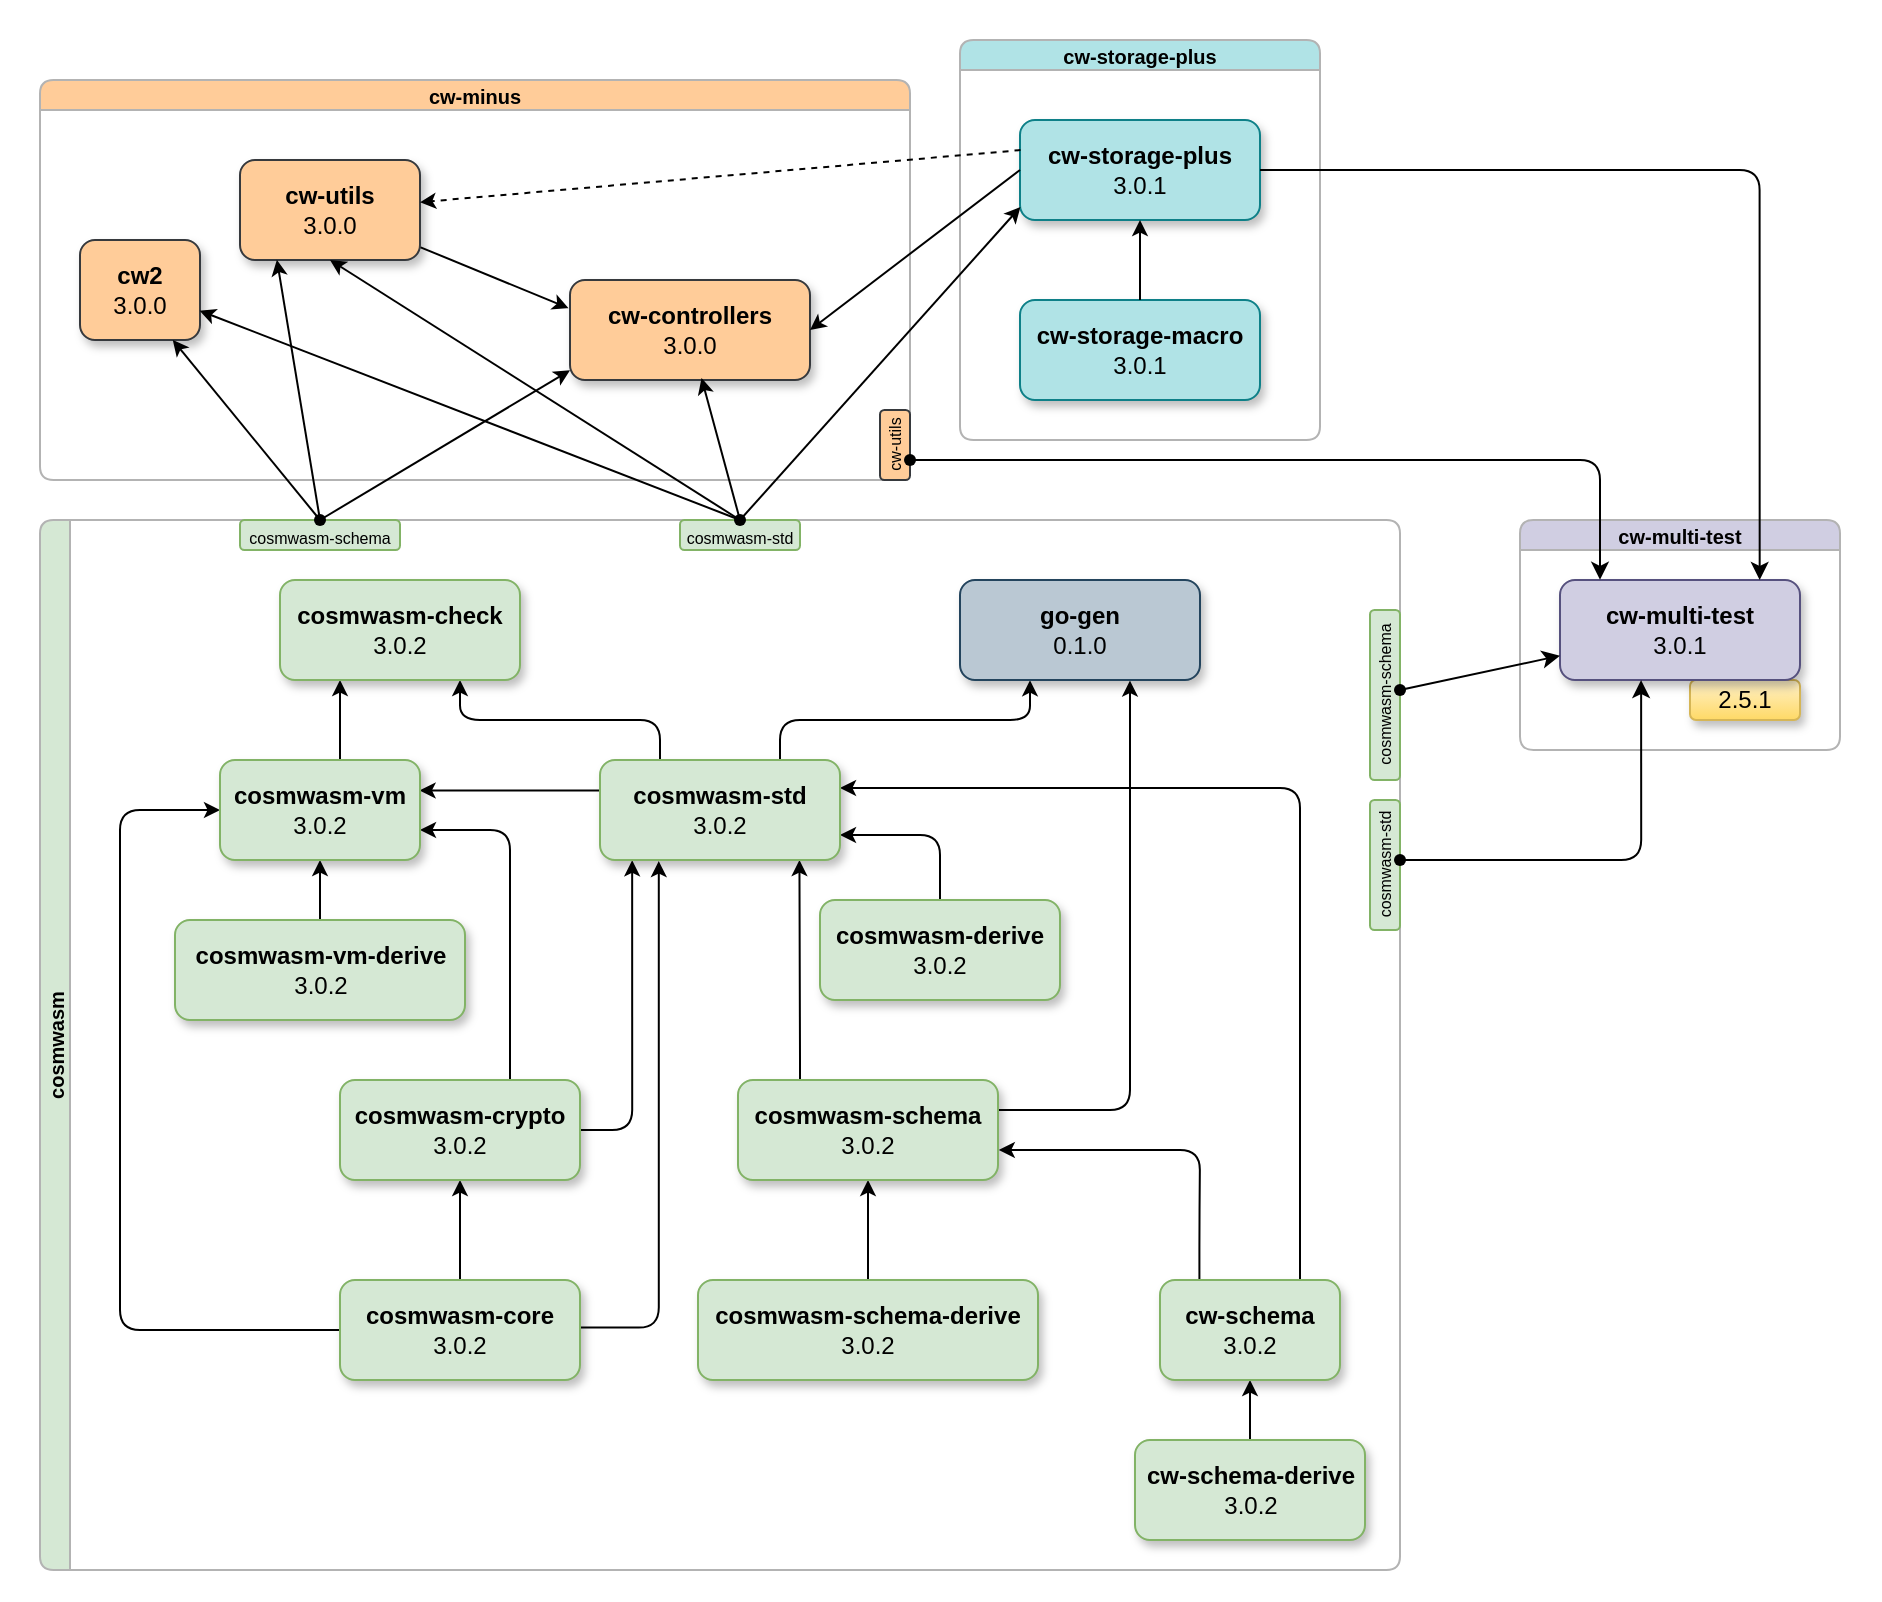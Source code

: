 <mxfile version="28.0.6">
  <diagram name="Strona-1" id="g_sFPEgD2kjfMV7_-Lf5">
    <mxGraphModel dx="1338" dy="769" grid="1" gridSize="5" guides="1" tooltips="1" connect="1" arrows="1" fold="1" page="1" pageScale="1" pageWidth="1654" pageHeight="1169" background="#ffffff" math="0" shadow="0">
      <root>
        <mxCell id="0" />
        <mxCell id="1" parent="0" />
        <mxCell id="6uAw8xBfnVH4JJ780lHa-17" value="" style="swimlane;startSize=0;rounded=0;strokeColor=none;swimlaneFillColor=default;swimlaneLine=0;shadow=0;fillStyle=auto;" parent="1" vertex="1">
          <mxGeometry x="20" y="20" width="940" height="800" as="geometry">
            <mxRectangle x="20" y="20" width="30" height="25" as="alternateBounds" />
          </mxGeometry>
        </mxCell>
        <mxCell id="6uAw8xBfnVH4JJ780lHa-4" value="cw-multi-test" style="swimlane;whiteSpace=wrap;html=1;fillColor=#D0CEE2;rounded=1;strokeColor=#B3B3B3;fontSize=10;startSize=15;swimlaneFillColor=default;" parent="6uAw8xBfnVH4JJ780lHa-17" vertex="1">
          <mxGeometry x="760" y="260" width="160" height="115" as="geometry" />
        </mxCell>
        <mxCell id="KS1XIBlpQcmgbvBn591E-1" value="&lt;div&gt;2.5.1&lt;/div&gt;" style="rounded=1;whiteSpace=wrap;html=1;fillColor=#fff2cc;strokeColor=#d6b656;shadow=1;align=center;verticalAlign=middle;fontFamily=Helvetica;fontSize=12;gradientColor=#ffd966;" parent="6uAw8xBfnVH4JJ780lHa-4" vertex="1">
          <mxGeometry x="85" y="80" width="55" height="20" as="geometry" />
        </mxCell>
        <mxCell id="6uAw8xBfnVH4JJ780lHa-5" value="&lt;b&gt;cw-multi-test&lt;/b&gt;&lt;div&gt;&lt;div&gt;3.0.1&lt;/div&gt;&lt;/div&gt;" style="rounded=1;whiteSpace=wrap;html=1;fillColor=#d0cee2;strokeColor=#56517e;shadow=1;" parent="6uAw8xBfnVH4JJ780lHa-4" vertex="1">
          <mxGeometry x="20" y="30" width="120" height="50" as="geometry" />
        </mxCell>
        <mxCell id="xYi-b84WzYEuYBwjNvaO-46" value="cw-minus" style="swimlane;whiteSpace=wrap;html=1;fontFamily=Helvetica;fontSize=10;fontColor=default;labelBackgroundColor=none;strokeColor=#B3B3B3;rounded=1;shadow=0;swimlaneLine=1;fillColor=#FFCC99;startSize=15;fillStyle=auto;swimlaneFillColor=#FFFFFF;" parent="6uAw8xBfnVH4JJ780lHa-17" vertex="1">
          <mxGeometry x="20" y="40" width="435" height="200" as="geometry" />
        </mxCell>
        <mxCell id="xYi-b84WzYEuYBwjNvaO-16" style="shape=connector;rounded=0;orthogonalLoop=1;jettySize=auto;html=1;entryX=-0.006;entryY=0.282;entryDx=0;entryDy=0;strokeColor=default;align=center;verticalAlign=middle;fontFamily=Helvetica;fontSize=11;fontColor=default;labelBackgroundColor=default;startSize=5;endArrow=classic;endFill=1;endSize=5;entryPerimeter=0;" parent="xYi-b84WzYEuYBwjNvaO-46" source="xYi-b84WzYEuYBwjNvaO-13" target="xYi-b84WzYEuYBwjNvaO-14" edge="1">
          <mxGeometry relative="1" as="geometry" />
        </mxCell>
        <mxCell id="xYi-b84WzYEuYBwjNvaO-13" value="&lt;b&gt;cw-utils&lt;/b&gt;&lt;div&gt;&lt;div&gt;3.0&lt;span style=&quot;background-color: transparent; color: light-dark(rgb(0, 0, 0), rgb(255, 255, 255));&quot;&gt;.0&lt;/span&gt;&lt;/div&gt;&lt;/div&gt;" style="rounded=1;whiteSpace=wrap;html=1;fillColor=#ffcc99;strokeColor=#36393d;shadow=1;align=center;verticalAlign=middle;fontFamily=Helvetica;fontSize=12;" parent="xYi-b84WzYEuYBwjNvaO-46" vertex="1">
          <mxGeometry x="100" y="40" width="90" height="50" as="geometry" />
        </mxCell>
        <mxCell id="xYi-b84WzYEuYBwjNvaO-14" value="&lt;b&gt;cw-controllers&lt;/b&gt;&lt;div&gt;&lt;div&gt;3.0&lt;span style=&quot;background-color: transparent; color: light-dark(rgb(0, 0, 0), rgb(255, 255, 255));&quot;&gt;.0&lt;/span&gt;&lt;/div&gt;&lt;/div&gt;" style="rounded=1;whiteSpace=wrap;html=1;fillColor=#ffcc99;strokeColor=#36393d;shadow=1;align=center;verticalAlign=middle;fontFamily=Helvetica;fontSize=12;" parent="xYi-b84WzYEuYBwjNvaO-46" vertex="1">
          <mxGeometry x="265" y="100" width="120" height="50" as="geometry" />
        </mxCell>
        <mxCell id="xYi-b84WzYEuYBwjNvaO-15" value="&lt;b&gt;cw2&lt;/b&gt;&lt;div&gt;&lt;div&gt;3.0&lt;span style=&quot;background-color: transparent; color: light-dark(rgb(0, 0, 0), rgb(255, 255, 255));&quot;&gt;.0&lt;/span&gt;&lt;/div&gt;&lt;/div&gt;" style="rounded=1;whiteSpace=wrap;html=1;fillColor=#ffcc99;strokeColor=#36393d;shadow=1;align=center;verticalAlign=middle;fontFamily=Helvetica;fontSize=12;" parent="xYi-b84WzYEuYBwjNvaO-46" vertex="1">
          <mxGeometry x="20" y="80" width="60" height="50" as="geometry" />
        </mxCell>
        <mxCell id="6uAw8xBfnVH4JJ780lHa-13" value="&lt;font style=&quot;font-size: 8px;&quot;&gt;cw-utils&lt;/font&gt;" style="rounded=1;whiteSpace=wrap;html=1;fillColor=#ffcc99;strokeColor=#36393d;shadow=0;glass=0;verticalAlign=bottom;rotation=-90;" parent="xYi-b84WzYEuYBwjNvaO-46" vertex="1">
          <mxGeometry x="410" y="175" width="35" height="15" as="geometry" />
        </mxCell>
        <mxCell id="xYi-b84WzYEuYBwjNvaO-24" style="shape=connector;rounded=0;orthogonalLoop=1;jettySize=auto;html=1;entryX=0.5;entryY=1;entryDx=0;entryDy=0;strokeColor=default;align=center;verticalAlign=middle;fontFamily=Helvetica;fontSize=11;fontColor=default;labelBackgroundColor=default;startSize=5;endArrow=classic;endFill=1;endSize=5;exitX=0.549;exitY=0.627;exitDx=0;exitDy=0;exitPerimeter=0;" parent="6uAw8xBfnVH4JJ780lHa-17" source="xYi-b84WzYEuYBwjNvaO-28" target="xYi-b84WzYEuYBwjNvaO-13" edge="1">
          <mxGeometry relative="1" as="geometry" />
        </mxCell>
        <mxCell id="xYi-b84WzYEuYBwjNvaO-23" style="shape=connector;rounded=0;orthogonalLoop=1;jettySize=auto;html=1;entryX=0.548;entryY=0.981;entryDx=0;entryDy=0;entryPerimeter=0;strokeColor=default;align=center;verticalAlign=middle;fontFamily=Helvetica;fontSize=11;fontColor=default;labelBackgroundColor=default;startSize=5;endArrow=classic;endFill=1;endSize=5;" parent="6uAw8xBfnVH4JJ780lHa-17" source="xYi-b84WzYEuYBwjNvaO-28" target="xYi-b84WzYEuYBwjNvaO-14" edge="1">
          <mxGeometry relative="1" as="geometry" />
        </mxCell>
        <mxCell id="xYi-b84WzYEuYBwjNvaO-30" style="shape=connector;rounded=0;orthogonalLoop=1;jettySize=auto;html=1;entryX=0.997;entryY=0.707;entryDx=0;entryDy=0;entryPerimeter=0;strokeColor=default;align=center;verticalAlign=middle;fontFamily=Helvetica;fontSize=11;fontColor=default;labelBackgroundColor=default;startSize=5;endArrow=classic;endFill=1;endSize=5;exitX=0.302;exitY=0.64;exitDx=0;exitDy=0;exitPerimeter=0;" parent="6uAw8xBfnVH4JJ780lHa-17" source="xYi-b84WzYEuYBwjNvaO-28" target="xYi-b84WzYEuYBwjNvaO-15" edge="1">
          <mxGeometry relative="1" as="geometry" />
        </mxCell>
        <mxCell id="xYi-b84WzYEuYBwjNvaO-35" style="shape=connector;rounded=0;orthogonalLoop=1;jettySize=auto;html=1;entryX=0.773;entryY=0.999;entryDx=0;entryDy=0;strokeColor=default;align=center;verticalAlign=middle;fontFamily=Helvetica;fontSize=11;fontColor=default;labelBackgroundColor=default;startSize=5;endArrow=classic;endFill=1;endSize=5;entryPerimeter=0;" parent="6uAw8xBfnVH4JJ780lHa-17" source="xYi-b84WzYEuYBwjNvaO-34" target="xYi-b84WzYEuYBwjNvaO-15" edge="1">
          <mxGeometry relative="1" as="geometry" />
        </mxCell>
        <mxCell id="xYi-b84WzYEuYBwjNvaO-36" style="shape=connector;rounded=0;orthogonalLoop=1;jettySize=auto;html=1;entryX=0.205;entryY=0.998;entryDx=0;entryDy=0;strokeColor=default;align=center;verticalAlign=middle;fontFamily=Helvetica;fontSize=11;fontColor=default;labelBackgroundColor=default;startSize=5;endArrow=classic;endFill=1;endSize=5;entryPerimeter=0;" parent="6uAw8xBfnVH4JJ780lHa-17" source="xYi-b84WzYEuYBwjNvaO-34" target="xYi-b84WzYEuYBwjNvaO-13" edge="1">
          <mxGeometry relative="1" as="geometry" />
        </mxCell>
        <mxCell id="xYi-b84WzYEuYBwjNvaO-37" style="shape=connector;rounded=0;orthogonalLoop=1;jettySize=auto;html=1;entryX=0;entryY=0.903;entryDx=0;entryDy=0;entryPerimeter=0;strokeColor=default;align=center;verticalAlign=middle;fontFamily=Helvetica;fontSize=11;fontColor=default;labelBackgroundColor=default;startSize=5;endArrow=classic;endFill=1;endSize=5;" parent="6uAw8xBfnVH4JJ780lHa-17" source="xYi-b84WzYEuYBwjNvaO-34" target="xYi-b84WzYEuYBwjNvaO-14" edge="1">
          <mxGeometry relative="1" as="geometry" />
        </mxCell>
        <mxCell id="6uAw8xBfnVH4JJ780lHa-1" value="cw-storage-plus" style="swimlane;whiteSpace=wrap;html=1;rounded=1;strokeColor=#B3B3B3;fillColor=#B0E3E6;fontSize=10;startSize=15;swimlaneFillColor=default;" parent="6uAw8xBfnVH4JJ780lHa-17" vertex="1">
          <mxGeometry x="480" y="20" width="180" height="200" as="geometry" />
        </mxCell>
        <mxCell id="xYi-b84WzYEuYBwjNvaO-1" value="&lt;b&gt;cw-storage-plus&lt;/b&gt;&lt;div&gt;&lt;div&gt;3.0.1&lt;/div&gt;&lt;/div&gt;" style="rounded=1;whiteSpace=wrap;html=1;fillColor=#b0e3e6;strokeColor=#0e8088;shadow=1;" parent="6uAw8xBfnVH4JJ780lHa-1" vertex="1">
          <mxGeometry x="30" y="40" width="120" height="50" as="geometry" />
        </mxCell>
        <mxCell id="xYi-b84WzYEuYBwjNvaO-2" value="&lt;b&gt;cw-storage-macro&lt;/b&gt;&lt;div&gt;&lt;div&gt;3.0.1&lt;/div&gt;&lt;/div&gt;" style="rounded=1;whiteSpace=wrap;html=1;fillColor=#b0e3e6;strokeColor=#0e8088;shadow=1;" parent="6uAw8xBfnVH4JJ780lHa-1" vertex="1">
          <mxGeometry x="30" y="130" width="120" height="50" as="geometry" />
        </mxCell>
        <mxCell id="xYi-b84WzYEuYBwjNvaO-5" style="shape=connector;rounded=0;orthogonalLoop=1;jettySize=auto;html=1;entryX=0.5;entryY=1;entryDx=0;entryDy=0;strokeColor=default;align=center;verticalAlign=middle;fontFamily=Helvetica;fontSize=11;fontColor=default;labelBackgroundColor=default;startSize=5;endArrow=classic;endFill=1;endSize=5;" parent="6uAw8xBfnVH4JJ780lHa-1" source="xYi-b84WzYEuYBwjNvaO-2" target="xYi-b84WzYEuYBwjNvaO-1" edge="1">
          <mxGeometry relative="1" as="geometry" />
        </mxCell>
        <mxCell id="xYi-b84WzYEuYBwjNvaO-45" value="cosmwasm" style="swimlane;horizontal=0;whiteSpace=wrap;html=1;fontFamily=Helvetica;fontSize=10;fontColor=default;labelBackgroundColor=none;strokeColor=#B3B3B3;rounded=1;fillColor=light-dark(#D5E8D4,#EDEDED);startSize=15;swimlaneFillColor=default;" parent="6uAw8xBfnVH4JJ780lHa-17" vertex="1">
          <mxGeometry x="20" y="260" width="680" height="525" as="geometry" />
        </mxCell>
        <mxCell id="6uAw8xBfnVH4JJ780lHa-3" value="&lt;font style=&quot;font-size: 8px;&quot;&gt;cosmwasm-schema&lt;/font&gt;" style="rounded=1;whiteSpace=wrap;html=1;fillColor=#d5e8d4;strokeColor=#82b366;shadow=0;glass=0;verticalAlign=middle;" parent="xYi-b84WzYEuYBwjNvaO-45" vertex="1">
          <mxGeometry x="100" width="80" height="15" as="geometry" />
        </mxCell>
        <mxCell id="xYi-b84WzYEuYBwjNvaO-43" value="&lt;font style=&quot;font-size: 8px;&quot;&gt;cosmwasm-std&lt;/font&gt;" style="rounded=1;whiteSpace=wrap;html=1;fillColor=#d5e8d4;strokeColor=#82b366;shadow=0;glass=0;verticalAlign=middle;" parent="xYi-b84WzYEuYBwjNvaO-45" vertex="1">
          <mxGeometry x="320" width="60" height="15" as="geometry" />
        </mxCell>
        <mxCell id="jCbWclXcDCK_UydNv-eQ-34" style="edgeStyle=orthogonalEdgeStyle;rounded=0;orthogonalLoop=1;jettySize=auto;html=1;entryX=0.5;entryY=1;entryDx=0;entryDy=0;strokeColor=default;align=center;verticalAlign=middle;fontFamily=Helvetica;fontSize=11;fontColor=default;labelBackgroundColor=default;startSize=5;endArrow=classic;endFill=1;endSize=5;curved=0;" parent="xYi-b84WzYEuYBwjNvaO-45" source="jCbWclXcDCK_UydNv-eQ-13" target="jCbWclXcDCK_UydNv-eQ-12" edge="1">
          <mxGeometry relative="1" as="geometry">
            <mxPoint x="210" y="340" as="targetPoint" />
          </mxGeometry>
        </mxCell>
        <mxCell id="jCbWclXcDCK_UydNv-eQ-45" style="edgeStyle=orthogonalEdgeStyle;rounded=0;orthogonalLoop=1;jettySize=auto;html=1;entryX=0.831;entryY=1;entryDx=0;entryDy=0;entryPerimeter=0;strokeColor=default;align=center;verticalAlign=middle;fontFamily=Helvetica;fontSize=11;fontColor=default;labelBackgroundColor=default;startSize=5;endArrow=classic;endFill=1;endSize=5;curved=0;" parent="xYi-b84WzYEuYBwjNvaO-45" source="jCbWclXcDCK_UydNv-eQ-8" target="jCbWclXcDCK_UydNv-eQ-1" edge="1">
          <mxGeometry relative="1" as="geometry">
            <Array as="points">
              <mxPoint x="380" y="270" />
              <mxPoint x="380" y="270" />
            </Array>
          </mxGeometry>
        </mxCell>
        <mxCell id="jCbWclXcDCK_UydNv-eQ-44" style="edgeStyle=orthogonalEdgeStyle;rounded=1;orthogonalLoop=1;jettySize=auto;html=1;entryX=0.245;entryY=1.011;entryDx=0;entryDy=0;entryPerimeter=0;strokeColor=default;align=center;verticalAlign=middle;fontFamily=Helvetica;fontSize=11;fontColor=default;labelBackgroundColor=default;startSize=5;endArrow=classic;endFill=1;endSize=5;curved=0;" parent="xYi-b84WzYEuYBwjNvaO-45" target="jCbWclXcDCK_UydNv-eQ-1" edge="1">
          <mxGeometry relative="1" as="geometry">
            <mxPoint x="270" y="403.75" as="sourcePoint" />
            <mxPoint x="309.52" y="170" as="targetPoint" />
            <Array as="points">
              <mxPoint x="309" y="404" />
            </Array>
          </mxGeometry>
        </mxCell>
        <mxCell id="jCbWclXcDCK_UydNv-eQ-43" style="edgeStyle=orthogonalEdgeStyle;rounded=1;orthogonalLoop=1;jettySize=auto;html=1;entryX=0.134;entryY=1.003;entryDx=0;entryDy=0;entryPerimeter=0;strokeColor=default;align=center;verticalAlign=middle;fontFamily=Helvetica;fontSize=11;fontColor=default;labelBackgroundColor=default;startSize=5;endArrow=classic;endFill=1;endSize=5;curved=0;" parent="xYi-b84WzYEuYBwjNvaO-45" source="jCbWclXcDCK_UydNv-eQ-12" target="jCbWclXcDCK_UydNv-eQ-1" edge="1">
          <mxGeometry relative="1" as="geometry">
            <mxPoint x="296" y="170" as="targetPoint" />
          </mxGeometry>
        </mxCell>
        <mxCell id="jCbWclXcDCK_UydNv-eQ-19" style="edgeStyle=orthogonalEdgeStyle;rounded=0;orthogonalLoop=1;jettySize=auto;html=1;entryX=0.5;entryY=1;entryDx=0;entryDy=0;strokeColor=default;align=center;verticalAlign=middle;fontFamily=Helvetica;fontSize=11;fontColor=default;labelBackgroundColor=default;startSize=5;endArrow=classic;endFill=1;endSize=5;curved=0;" parent="xYi-b84WzYEuYBwjNvaO-45" source="jCbWclXcDCK_UydNv-eQ-18" target="jCbWclXcDCK_UydNv-eQ-17" edge="1">
          <mxGeometry relative="1" as="geometry">
            <Array as="points">
              <mxPoint x="605" y="445" />
              <mxPoint x="605" y="445" />
            </Array>
          </mxGeometry>
        </mxCell>
        <mxCell id="jCbWclXcDCK_UydNv-eQ-52" style="edgeStyle=orthogonalEdgeStyle;rounded=1;orthogonalLoop=1;jettySize=auto;html=1;entryX=1;entryY=0.28;entryDx=0;entryDy=0;entryPerimeter=0;strokeColor=default;align=center;verticalAlign=middle;fontFamily=Helvetica;fontSize=11;fontColor=default;labelBackgroundColor=default;startSize=5;endArrow=classic;endFill=1;endSize=5;curved=0;" parent="xYi-b84WzYEuYBwjNvaO-45" source="jCbWclXcDCK_UydNv-eQ-17" target="jCbWclXcDCK_UydNv-eQ-1" edge="1">
          <mxGeometry relative="1" as="geometry">
            <Array as="points">
              <mxPoint x="630" y="134" />
            </Array>
          </mxGeometry>
        </mxCell>
        <mxCell id="jCbWclXcDCK_UydNv-eQ-51" style="edgeStyle=orthogonalEdgeStyle;rounded=1;orthogonalLoop=1;jettySize=auto;html=1;exitX=0.219;exitY=0.008;exitDx=0;exitDy=0;exitPerimeter=0;entryX=1.003;entryY=0.704;entryDx=0;entryDy=0;strokeColor=default;align=center;verticalAlign=middle;fontFamily=Helvetica;fontSize=11;fontColor=default;labelBackgroundColor=default;startSize=5;endArrow=classic;endFill=1;endSize=5;curved=0;entryPerimeter=0;" parent="xYi-b84WzYEuYBwjNvaO-45" source="jCbWclXcDCK_UydNv-eQ-17" target="jCbWclXcDCK_UydNv-eQ-8" edge="1">
          <mxGeometry relative="1" as="geometry">
            <mxPoint x="495" y="305" as="targetPoint" />
            <Array as="points">
              <mxPoint x="580" y="355" />
              <mxPoint x="580" y="355" />
              <mxPoint x="580" y="315" />
              <mxPoint x="479" y="315" />
            </Array>
          </mxGeometry>
        </mxCell>
        <mxCell id="jCbWclXcDCK_UydNv-eQ-48" style="edgeStyle=orthogonalEdgeStyle;rounded=1;orthogonalLoop=1;jettySize=auto;html=1;entryX=1;entryY=0.75;entryDx=0;entryDy=0;exitX=0.5;exitY=0;exitDx=0;exitDy=0;strokeColor=default;align=center;verticalAlign=middle;fontFamily=Helvetica;fontSize=11;fontColor=default;labelBackgroundColor=default;startSize=5;endArrow=classic;endFill=1;endSize=5;curved=0;" parent="xYi-b84WzYEuYBwjNvaO-45" source="jCbWclXcDCK_UydNv-eQ-10" target="jCbWclXcDCK_UydNv-eQ-1" edge="1">
          <mxGeometry relative="1" as="geometry">
            <Array as="points">
              <mxPoint x="450" y="158" />
            </Array>
          </mxGeometry>
        </mxCell>
        <mxCell id="jCbWclXcDCK_UydNv-eQ-46" style="edgeStyle=orthogonalEdgeStyle;rounded=1;orthogonalLoop=1;jettySize=auto;html=1;entryX=0;entryY=0.5;entryDx=0;entryDy=0;strokeColor=default;align=center;verticalAlign=middle;fontFamily=Helvetica;fontSize=11;fontColor=default;labelBackgroundColor=default;startSize=5;endArrow=classic;endFill=1;endSize=5;curved=0;" parent="xYi-b84WzYEuYBwjNvaO-45" source="jCbWclXcDCK_UydNv-eQ-13" target="jCbWclXcDCK_UydNv-eQ-4" edge="1">
          <mxGeometry relative="1" as="geometry">
            <Array as="points">
              <mxPoint x="40" y="405" />
              <mxPoint x="40" y="145" />
            </Array>
          </mxGeometry>
        </mxCell>
        <mxCell id="jCbWclXcDCK_UydNv-eQ-39" style="edgeStyle=orthogonalEdgeStyle;rounded=1;orthogonalLoop=1;jettySize=auto;html=1;entryX=0.75;entryY=1;entryDx=0;entryDy=0;strokeColor=default;align=center;verticalAlign=middle;fontFamily=Helvetica;fontSize=11;fontColor=default;labelBackgroundColor=default;startSize=5;endArrow=classic;endFill=1;endSize=5;curved=0;" parent="xYi-b84WzYEuYBwjNvaO-45" source="jCbWclXcDCK_UydNv-eQ-1" target="jCbWclXcDCK_UydNv-eQ-2" edge="1">
          <mxGeometry relative="1" as="geometry">
            <Array as="points">
              <mxPoint x="310" y="100" />
              <mxPoint x="210" y="100" />
            </Array>
          </mxGeometry>
        </mxCell>
        <mxCell id="jCbWclXcDCK_UydNv-eQ-47" style="edgeStyle=orthogonalEdgeStyle;rounded=0;orthogonalLoop=1;jettySize=auto;html=1;curved=0;strokeColor=default;align=center;verticalAlign=middle;fontFamily=Helvetica;fontSize=11;fontColor=default;labelBackgroundColor=default;endArrow=classic;entryX=0.25;entryY=1;entryDx=0;entryDy=0;endFill=1;startSize=5;endSize=5;" parent="xYi-b84WzYEuYBwjNvaO-45" source="jCbWclXcDCK_UydNv-eQ-4" target="jCbWclXcDCK_UydNv-eQ-2" edge="1">
          <mxGeometry relative="1" as="geometry">
            <mxPoint x="140" y="80" as="targetPoint" />
            <Array as="points">
              <mxPoint x="150" y="110" />
              <mxPoint x="150" y="110" />
            </Array>
          </mxGeometry>
        </mxCell>
        <mxCell id="jCbWclXcDCK_UydNv-eQ-42" style="edgeStyle=orthogonalEdgeStyle;rounded=1;orthogonalLoop=1;jettySize=auto;html=1;strokeColor=default;align=center;verticalAlign=middle;fontFamily=Helvetica;fontSize=11;fontColor=default;labelBackgroundColor=default;startSize=5;endArrow=classic;endFill=1;endSize=5;curved=0;" parent="xYi-b84WzYEuYBwjNvaO-45" source="jCbWclXcDCK_UydNv-eQ-12" edge="1">
          <mxGeometry relative="1" as="geometry">
            <mxPoint x="190" y="155" as="targetPoint" />
            <Array as="points">
              <mxPoint x="235" y="155" />
            </Array>
          </mxGeometry>
        </mxCell>
        <mxCell id="jCbWclXcDCK_UydNv-eQ-40" style="edgeStyle=orthogonalEdgeStyle;rounded=0;orthogonalLoop=1;jettySize=auto;html=1;entryX=0.998;entryY=0.303;entryDx=0;entryDy=0;entryPerimeter=0;strokeColor=default;align=center;verticalAlign=middle;fontFamily=Helvetica;fontSize=11;fontColor=default;labelBackgroundColor=default;startSize=5;endArrow=classic;endFill=1;endSize=5;curved=0;" parent="xYi-b84WzYEuYBwjNvaO-45" source="jCbWclXcDCK_UydNv-eQ-1" target="jCbWclXcDCK_UydNv-eQ-4" edge="1">
          <mxGeometry relative="1" as="geometry">
            <Array as="points">
              <mxPoint x="190" y="135" />
            </Array>
          </mxGeometry>
        </mxCell>
        <mxCell id="vACNibe5N-CeRTmWkf9M-2" style="edgeStyle=orthogonalEdgeStyle;rounded=1;orthogonalLoop=1;jettySize=auto;html=1;strokeColor=default;startSize=5;endSize=5;align=center;verticalAlign=middle;fontFamily=Helvetica;fontSize=11;fontColor=default;labelBackgroundColor=default;endArrow=classic;endFill=1;curved=0;entryX=0.293;entryY=1.002;entryDx=0;entryDy=0;entryPerimeter=0;" parent="xYi-b84WzYEuYBwjNvaO-45" source="jCbWclXcDCK_UydNv-eQ-1" target="vACNibe5N-CeRTmWkf9M-1" edge="1">
          <mxGeometry relative="1" as="geometry">
            <Array as="points">
              <mxPoint x="370" y="100" />
              <mxPoint x="495" y="100" />
              <mxPoint x="495" y="80" />
            </Array>
            <mxPoint x="475" y="90" as="targetPoint" />
          </mxGeometry>
        </mxCell>
        <mxCell id="jCbWclXcDCK_UydNv-eQ-1" value="&lt;b&gt;cosmwasm-std&lt;/b&gt;&lt;br&gt;3.0.2" style="rounded=1;whiteSpace=wrap;html=1;fillColor=#d5e8d4;strokeColor=#82b366;shadow=1;glass=0;" parent="xYi-b84WzYEuYBwjNvaO-45" vertex="1">
          <mxGeometry x="280" y="120" width="120" height="50" as="geometry" />
        </mxCell>
        <mxCell id="jCbWclXcDCK_UydNv-eQ-2" value="&lt;b&gt;cosmwasm-check&lt;/b&gt;&lt;div&gt;3.0.2&lt;/div&gt;" style="rounded=1;whiteSpace=wrap;html=1;fillColor=#d5e8d4;strokeColor=#82b366;shadow=1;" parent="xYi-b84WzYEuYBwjNvaO-45" vertex="1">
          <mxGeometry x="120" y="30" width="120" height="50" as="geometry" />
        </mxCell>
        <mxCell id="jCbWclXcDCK_UydNv-eQ-29" style="edgeStyle=orthogonalEdgeStyle;rounded=0;orthogonalLoop=1;jettySize=auto;html=1;entryX=0.5;entryY=1;entryDx=0;entryDy=0;strokeColor=default;align=center;verticalAlign=middle;fontFamily=Helvetica;fontSize=11;fontColor=default;labelBackgroundColor=default;startSize=5;endArrow=classic;endFill=1;endSize=5;curved=0;" parent="xYi-b84WzYEuYBwjNvaO-45" source="jCbWclXcDCK_UydNv-eQ-3" target="jCbWclXcDCK_UydNv-eQ-8" edge="1">
          <mxGeometry relative="1" as="geometry" />
        </mxCell>
        <mxCell id="jCbWclXcDCK_UydNv-eQ-3" value="&lt;b&gt;cosmwasm-schema-derive&lt;/b&gt;&lt;div&gt;3.0.2&lt;/div&gt;" style="rounded=1;whiteSpace=wrap;html=1;fillColor=#d5e8d4;strokeColor=#82b366;shadow=1;glass=0;" parent="xYi-b84WzYEuYBwjNvaO-45" vertex="1">
          <mxGeometry x="329" y="380" width="170" height="50" as="geometry" />
        </mxCell>
        <mxCell id="jCbWclXcDCK_UydNv-eQ-37" style="edgeStyle=orthogonalEdgeStyle;rounded=0;orthogonalLoop=1;jettySize=auto;html=1;entryX=0.5;entryY=1;entryDx=0;entryDy=0;strokeColor=default;align=center;verticalAlign=middle;fontFamily=Helvetica;fontSize=11;fontColor=default;labelBackgroundColor=default;startSize=5;endArrow=classic;endFill=1;endSize=5;curved=0;" parent="xYi-b84WzYEuYBwjNvaO-45" source="jCbWclXcDCK_UydNv-eQ-5" target="jCbWclXcDCK_UydNv-eQ-4" edge="1">
          <mxGeometry relative="1" as="geometry" />
        </mxCell>
        <mxCell id="jCbWclXcDCK_UydNv-eQ-4" value="&lt;b&gt;cosmwasm-vm&lt;/b&gt;&lt;div&gt;3.0.2&lt;/div&gt;" style="rounded=1;whiteSpace=wrap;html=1;fillColor=#d5e8d4;strokeColor=#82b366;shadow=1;glass=0;" parent="xYi-b84WzYEuYBwjNvaO-45" vertex="1">
          <mxGeometry x="90" y="120" width="100" height="50" as="geometry" />
        </mxCell>
        <mxCell id="jCbWclXcDCK_UydNv-eQ-5" value="&lt;b&gt;cosmwasm-vm-derive&lt;/b&gt;&lt;div&gt;3.0.2&lt;/div&gt;" style="rounded=1;whiteSpace=wrap;html=1;fillColor=#d5e8d4;strokeColor=#82b366;shadow=1;glass=0;" parent="xYi-b84WzYEuYBwjNvaO-45" vertex="1">
          <mxGeometry x="67.5" y="200" width="145" height="50" as="geometry" />
        </mxCell>
        <mxCell id="vACNibe5N-CeRTmWkf9M-3" style="edgeStyle=orthogonalEdgeStyle;rounded=1;orthogonalLoop=1;jettySize=auto;html=1;strokeColor=default;align=center;verticalAlign=middle;fontFamily=Helvetica;fontSize=11;fontColor=default;labelBackgroundColor=default;endArrow=classic;startSize=5;endSize=5;endFill=1;curved=0;entryX=0.709;entryY=1.005;entryDx=0;entryDy=0;entryPerimeter=0;" parent="xYi-b84WzYEuYBwjNvaO-45" source="jCbWclXcDCK_UydNv-eQ-8" target="vACNibe5N-CeRTmWkf9M-1" edge="1">
          <mxGeometry relative="1" as="geometry">
            <Array as="points">
              <mxPoint x="545" y="295" />
              <mxPoint x="545" y="80" />
            </Array>
            <mxPoint x="495" y="90" as="targetPoint" />
          </mxGeometry>
        </mxCell>
        <mxCell id="jCbWclXcDCK_UydNv-eQ-8" value="&lt;b&gt;cosmwasm-schema&lt;/b&gt;&lt;div&gt;3.0.2&lt;/div&gt;" style="rounded=1;whiteSpace=wrap;html=1;fillColor=#d5e8d4;strokeColor=#82b366;shadow=1;glass=0;" parent="xYi-b84WzYEuYBwjNvaO-45" vertex="1">
          <mxGeometry x="349" y="280" width="130" height="50" as="geometry" />
        </mxCell>
        <mxCell id="jCbWclXcDCK_UydNv-eQ-10" value="&lt;b&gt;cosmwasm-derive&lt;/b&gt;&lt;br&gt;3.0.2" style="rounded=1;whiteSpace=wrap;html=1;fillColor=#d5e8d4;strokeColor=#82b366;shadow=1;glass=0;" parent="xYi-b84WzYEuYBwjNvaO-45" vertex="1">
          <mxGeometry x="390" y="190" width="120" height="50" as="geometry" />
        </mxCell>
        <mxCell id="jCbWclXcDCK_UydNv-eQ-12" value="&lt;b&gt;cosmwasm-crypto&lt;/b&gt;&lt;br&gt;3.0.2" style="rounded=1;whiteSpace=wrap;html=1;fillColor=#d5e8d4;strokeColor=#82b366;shadow=1;glass=0;" parent="xYi-b84WzYEuYBwjNvaO-45" vertex="1">
          <mxGeometry x="150" y="280" width="120" height="50" as="geometry" />
        </mxCell>
        <mxCell id="jCbWclXcDCK_UydNv-eQ-13" value="&lt;b&gt;cosmwasm-core&lt;/b&gt;&lt;br&gt;3.0.2" style="rounded=1;whiteSpace=wrap;html=1;fillColor=#d5e8d4;strokeColor=#82b366;shadow=1;glass=0;" parent="xYi-b84WzYEuYBwjNvaO-45" vertex="1">
          <mxGeometry x="150" y="380" width="120" height="50" as="geometry" />
        </mxCell>
        <mxCell id="jCbWclXcDCK_UydNv-eQ-17" value="&lt;b&gt;cw-schema&lt;/b&gt;&lt;div&gt;3.0.2&lt;/div&gt;" style="rounded=1;whiteSpace=wrap;html=1;fillColor=#d5e8d4;strokeColor=#82b366;shadow=1;glass=0;" parent="xYi-b84WzYEuYBwjNvaO-45" vertex="1">
          <mxGeometry x="560" y="380" width="90" height="50" as="geometry" />
        </mxCell>
        <mxCell id="jCbWclXcDCK_UydNv-eQ-18" value="&lt;b&gt;cw-schema-derive&lt;/b&gt;&lt;div&gt;3.0.2&lt;/div&gt;" style="rounded=1;whiteSpace=wrap;html=1;fillColor=#d5e8d4;strokeColor=#82b366;shadow=1;glass=0;" parent="xYi-b84WzYEuYBwjNvaO-45" vertex="1">
          <mxGeometry x="547.5" y="460" width="115" height="50" as="geometry" />
        </mxCell>
        <mxCell id="vACNibe5N-CeRTmWkf9M-1" value="&lt;b&gt;go-gen&lt;/b&gt;&lt;div&gt;0.1.0&lt;/div&gt;" style="rounded=1;whiteSpace=wrap;html=1;fillColor=#bac8d3;strokeColor=#23445d;shadow=1;align=center;verticalAlign=middle;fontFamily=Helvetica;fontSize=12;" parent="xYi-b84WzYEuYBwjNvaO-45" vertex="1">
          <mxGeometry x="460" y="30" width="120" height="50" as="geometry" />
        </mxCell>
        <mxCell id="xYi-b84WzYEuYBwjNvaO-34" value="" style="shape=waypoint;sketch=0;fillStyle=solid;size=6;pointerEvents=1;points=[];fillColor=none;resizable=0;rotatable=0;perimeter=centerPerimeter;snapToPoint=1;fontFamily=Helvetica;fontSize=11;fontColor=default;labelBackgroundColor=default;" parent="xYi-b84WzYEuYBwjNvaO-45" vertex="1">
          <mxGeometry x="130" y="-10" width="20" height="20" as="geometry" />
        </mxCell>
        <mxCell id="xYi-b84WzYEuYBwjNvaO-28" value="" style="shape=waypoint;sketch=0;fillStyle=solid;size=6;pointerEvents=1;points=[];fillColor=none;resizable=0;rotatable=0;perimeter=centerPerimeter;snapToPoint=1;fontFamily=Helvetica;fontSize=11;fontColor=default;labelBackgroundColor=default;" parent="xYi-b84WzYEuYBwjNvaO-45" vertex="1">
          <mxGeometry x="340" y="-10" width="20" height="20" as="geometry" />
        </mxCell>
        <mxCell id="6uAw8xBfnVH4JJ780lHa-8" value="&lt;font style=&quot;font-size: 8px;&quot;&gt;cosmwasm-schema&lt;/font&gt;" style="rounded=1;whiteSpace=wrap;html=1;fillColor=#d5e8d4;strokeColor=#82b366;shadow=0;glass=0;verticalAlign=bottom;rotation=-90;" parent="xYi-b84WzYEuYBwjNvaO-45" vertex="1">
          <mxGeometry x="630" y="80" width="85" height="15" as="geometry" />
        </mxCell>
        <mxCell id="6uAw8xBfnVH4JJ780lHa-9" value="&lt;font style=&quot;font-size: 8px;&quot;&gt;cosmwasm-std&lt;/font&gt;" style="rounded=1;whiteSpace=wrap;html=1;fillColor=#d5e8d4;strokeColor=#82b366;shadow=0;glass=0;verticalAlign=bottom;rotation=-90;" parent="xYi-b84WzYEuYBwjNvaO-45" vertex="1">
          <mxGeometry x="640" y="165" width="65" height="15" as="geometry" />
        </mxCell>
        <mxCell id="6uAw8xBfnVH4JJ780lHa-10" value="" style="shape=waypoint;sketch=0;fillStyle=solid;size=6;pointerEvents=1;points=[];fillColor=none;resizable=0;rotatable=0;perimeter=centerPerimeter;snapToPoint=1;" parent="xYi-b84WzYEuYBwjNvaO-45" vertex="1">
          <mxGeometry x="670" y="160" width="20" height="20" as="geometry" />
        </mxCell>
        <mxCell id="6uAw8xBfnVH4JJ780lHa-7" style="rounded=1;orthogonalLoop=1;jettySize=auto;html=1;entryX=0.338;entryY=1.001;entryDx=0;entryDy=0;edgeStyle=orthogonalEdgeStyle;entryPerimeter=0;curved=0;" parent="6uAw8xBfnVH4JJ780lHa-17" source="6uAw8xBfnVH4JJ780lHa-10" target="6uAw8xBfnVH4JJ780lHa-5" edge="1">
          <mxGeometry relative="1" as="geometry" />
        </mxCell>
        <mxCell id="6uAw8xBfnVH4JJ780lHa-12" style="rounded=0;orthogonalLoop=1;jettySize=auto;html=1;" parent="6uAw8xBfnVH4JJ780lHa-17" source="6uAw8xBfnVH4JJ780lHa-11" target="6uAw8xBfnVH4JJ780lHa-5" edge="1">
          <mxGeometry relative="1" as="geometry">
            <mxPoint x="700" y="345" as="sourcePoint" />
          </mxGeometry>
        </mxCell>
        <mxCell id="6uAw8xBfnVH4JJ780lHa-11" value="" style="shape=waypoint;sketch=0;fillStyle=solid;size=6;pointerEvents=1;points=[];fillColor=none;resizable=0;rotatable=0;perimeter=centerPerimeter;snapToPoint=1;" parent="6uAw8xBfnVH4JJ780lHa-17" vertex="1">
          <mxGeometry x="690" y="335" width="20" height="20" as="geometry" />
        </mxCell>
        <mxCell id="6uAw8xBfnVH4JJ780lHa-15" style="rounded=1;orthogonalLoop=1;jettySize=auto;html=1;edgeStyle=orthogonalEdgeStyle;entryX=0.166;entryY=-0.002;entryDx=0;entryDy=0;entryPerimeter=0;curved=0;" parent="6uAw8xBfnVH4JJ780lHa-17" source="6uAw8xBfnVH4JJ780lHa-14" target="6uAw8xBfnVH4JJ780lHa-5" edge="1">
          <mxGeometry relative="1" as="geometry">
            <mxPoint x="880" y="185" as="targetPoint" />
            <Array as="points">
              <mxPoint x="800" y="230" />
              <mxPoint x="800" y="290" />
            </Array>
          </mxGeometry>
        </mxCell>
        <mxCell id="6uAw8xBfnVH4JJ780lHa-14" value="" style="shape=waypoint;sketch=0;fillStyle=solid;size=6;pointerEvents=1;points=[];fillColor=none;resizable=0;rotatable=0;perimeter=centerPerimeter;snapToPoint=1;" parent="6uAw8xBfnVH4JJ780lHa-17" vertex="1">
          <mxGeometry x="445" y="220" width="20" height="20" as="geometry" />
        </mxCell>
        <mxCell id="6uAw8xBfnVH4JJ780lHa-16" style="edgeStyle=orthogonalEdgeStyle;rounded=1;orthogonalLoop=1;jettySize=auto;html=1;curved=0;entryX=0.832;entryY=0;entryDx=0;entryDy=0;entryPerimeter=0;" parent="6uAw8xBfnVH4JJ780lHa-17" source="xYi-b84WzYEuYBwjNvaO-1" target="6uAw8xBfnVH4JJ780lHa-5" edge="1">
          <mxGeometry relative="1" as="geometry">
            <Array as="points">
              <mxPoint x="880" y="85" />
            </Array>
          </mxGeometry>
        </mxCell>
        <mxCell id="xYi-b84WzYEuYBwjNvaO-20" style="shape=connector;rounded=0;orthogonalLoop=1;jettySize=auto;html=1;entryX=1;entryY=0.5;entryDx=0;entryDy=0;strokeColor=default;align=center;verticalAlign=middle;fontFamily=Helvetica;fontSize=11;fontColor=default;labelBackgroundColor=default;startSize=5;endArrow=classic;endFill=1;endSize=5;exitX=0;exitY=0.5;exitDx=0;exitDy=0;" parent="6uAw8xBfnVH4JJ780lHa-17" source="xYi-b84WzYEuYBwjNvaO-1" target="xYi-b84WzYEuYBwjNvaO-14" edge="1">
          <mxGeometry relative="1" as="geometry" />
        </mxCell>
        <mxCell id="xYi-b84WzYEuYBwjNvaO-6" style="shape=connector;rounded=0;orthogonalLoop=1;jettySize=auto;html=1;entryX=0.002;entryY=0.869;entryDx=0;entryDy=0;strokeColor=default;align=center;verticalAlign=middle;fontFamily=Helvetica;fontSize=11;fontColor=default;labelBackgroundColor=default;startSize=5;endArrow=classic;endFill=1;endSize=5;entryPerimeter=0;" parent="6uAw8xBfnVH4JJ780lHa-17" source="xYi-b84WzYEuYBwjNvaO-28" target="xYi-b84WzYEuYBwjNvaO-1" edge="1">
          <mxGeometry relative="1" as="geometry" />
        </mxCell>
        <mxCell id="xYi-b84WzYEuYBwjNvaO-26" style="shape=connector;rounded=0;orthogonalLoop=1;jettySize=auto;html=1;strokeColor=default;align=center;verticalAlign=middle;fontFamily=Helvetica;fontSize=11;fontColor=default;labelBackgroundColor=default;startSize=5;endArrow=classic;endFill=1;endSize=5;dashed=1;exitX=0.002;exitY=0.301;exitDx=0;exitDy=0;exitPerimeter=0;" parent="6uAw8xBfnVH4JJ780lHa-17" source="xYi-b84WzYEuYBwjNvaO-1" target="xYi-b84WzYEuYBwjNvaO-13" edge="1">
          <mxGeometry relative="1" as="geometry">
            <mxPoint x="248" y="164" as="targetPoint" />
          </mxGeometry>
        </mxCell>
      </root>
    </mxGraphModel>
  </diagram>
</mxfile>

